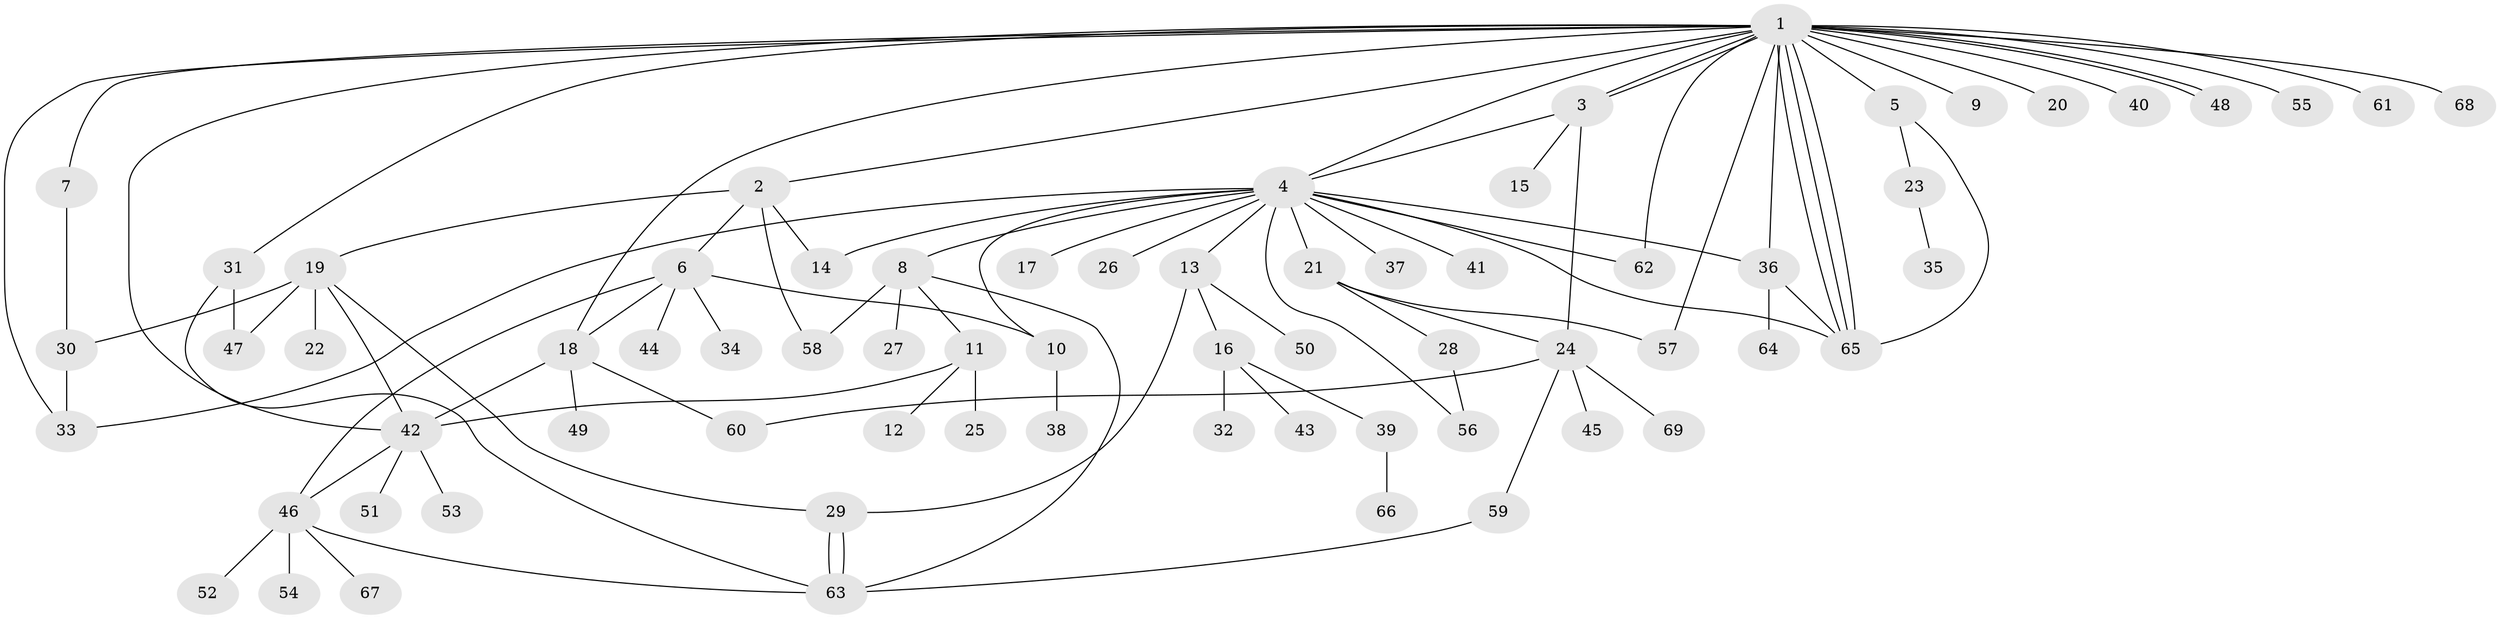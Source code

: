 // coarse degree distribution, {18: 0.02857142857142857, 2: 0.08571428571428572, 4: 0.08571428571428572, 3: 0.14285714285714285, 1: 0.5428571428571428, 6: 0.05714285714285714, 5: 0.05714285714285714}
// Generated by graph-tools (version 1.1) at 2025/50/03/04/25 22:50:25]
// undirected, 69 vertices, 100 edges
graph export_dot {
  node [color=gray90,style=filled];
  1;
  2;
  3;
  4;
  5;
  6;
  7;
  8;
  9;
  10;
  11;
  12;
  13;
  14;
  15;
  16;
  17;
  18;
  19;
  20;
  21;
  22;
  23;
  24;
  25;
  26;
  27;
  28;
  29;
  30;
  31;
  32;
  33;
  34;
  35;
  36;
  37;
  38;
  39;
  40;
  41;
  42;
  43;
  44;
  45;
  46;
  47;
  48;
  49;
  50;
  51;
  52;
  53;
  54;
  55;
  56;
  57;
  58;
  59;
  60;
  61;
  62;
  63;
  64;
  65;
  66;
  67;
  68;
  69;
  1 -- 2;
  1 -- 3;
  1 -- 3;
  1 -- 4;
  1 -- 5;
  1 -- 7;
  1 -- 9;
  1 -- 18;
  1 -- 20;
  1 -- 31;
  1 -- 33;
  1 -- 36;
  1 -- 40;
  1 -- 42;
  1 -- 48;
  1 -- 48;
  1 -- 55;
  1 -- 57;
  1 -- 61;
  1 -- 62;
  1 -- 65;
  1 -- 65;
  1 -- 65;
  1 -- 68;
  2 -- 6;
  2 -- 14;
  2 -- 19;
  2 -- 58;
  3 -- 4;
  3 -- 15;
  3 -- 24;
  4 -- 8;
  4 -- 10;
  4 -- 13;
  4 -- 14;
  4 -- 17;
  4 -- 21;
  4 -- 26;
  4 -- 33;
  4 -- 36;
  4 -- 37;
  4 -- 41;
  4 -- 56;
  4 -- 62;
  4 -- 65;
  5 -- 23;
  5 -- 65;
  6 -- 10;
  6 -- 18;
  6 -- 34;
  6 -- 44;
  6 -- 46;
  7 -- 30;
  8 -- 11;
  8 -- 27;
  8 -- 58;
  8 -- 63;
  10 -- 38;
  11 -- 12;
  11 -- 25;
  11 -- 42;
  13 -- 16;
  13 -- 29;
  13 -- 50;
  16 -- 32;
  16 -- 39;
  16 -- 43;
  18 -- 42;
  18 -- 49;
  18 -- 60;
  19 -- 22;
  19 -- 29;
  19 -- 30;
  19 -- 42;
  19 -- 47;
  21 -- 24;
  21 -- 28;
  21 -- 57;
  23 -- 35;
  24 -- 45;
  24 -- 59;
  24 -- 60;
  24 -- 69;
  28 -- 56;
  29 -- 63;
  29 -- 63;
  30 -- 33;
  31 -- 47;
  31 -- 63;
  36 -- 64;
  36 -- 65;
  39 -- 66;
  42 -- 46;
  42 -- 51;
  42 -- 53;
  46 -- 52;
  46 -- 54;
  46 -- 63;
  46 -- 67;
  59 -- 63;
}
